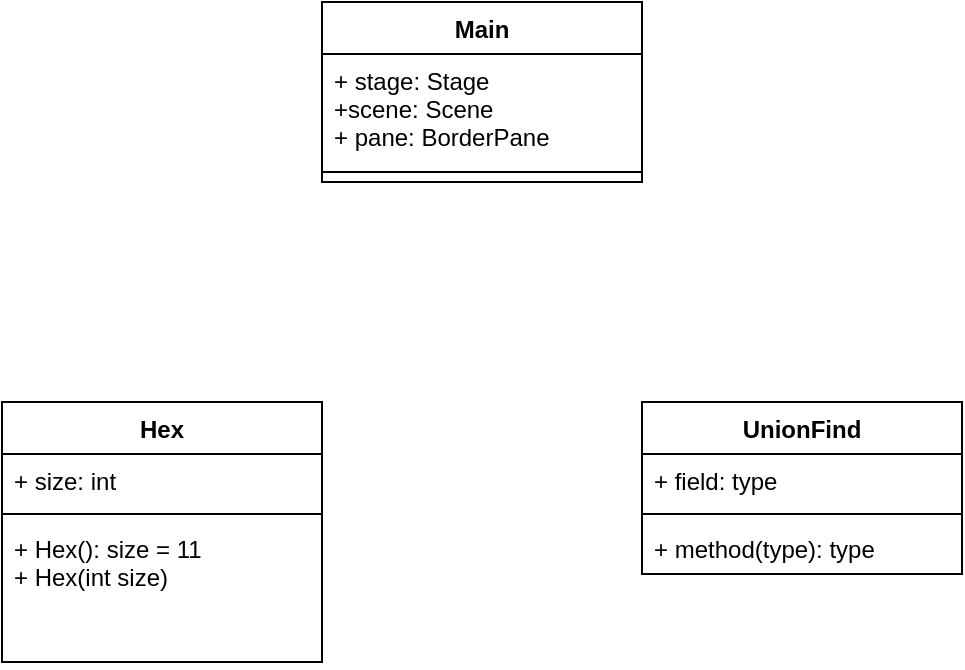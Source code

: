 <mxfile version="12.2.6" type="github" pages="1">
  <diagram id="h4rjjVrQEiTamb06ASox" name="Page-1">
    <mxGraphModel dx="1264" dy="575" grid="1" gridSize="10" guides="1" tooltips="1" connect="1" arrows="1" fold="1" page="1" pageScale="1" pageWidth="850" pageHeight="1100" math="0" shadow="0">
      <root>
        <mxCell id="0"/>
        <mxCell id="1" parent="0"/>
        <mxCell id="-1VhUEHTwLR25HVaB6Jy-1" value="Main" style="swimlane;fontStyle=1;align=center;verticalAlign=top;childLayout=stackLayout;horizontal=1;startSize=26;horizontalStack=0;resizeParent=1;resizeParentMax=0;resizeLast=0;collapsible=1;marginBottom=0;" vertex="1" parent="1">
          <mxGeometry x="280" y="320" width="160" height="90" as="geometry"/>
        </mxCell>
        <mxCell id="-1VhUEHTwLR25HVaB6Jy-2" value="+ stage: Stage&#xa;+scene: Scene&#xa;+ pane: BorderPane" style="text;strokeColor=none;fillColor=none;align=left;verticalAlign=top;spacingLeft=4;spacingRight=4;overflow=hidden;rotatable=0;points=[[0,0.5],[1,0.5]];portConstraint=eastwest;" vertex="1" parent="-1VhUEHTwLR25HVaB6Jy-1">
          <mxGeometry y="26" width="160" height="54" as="geometry"/>
        </mxCell>
        <mxCell id="-1VhUEHTwLR25HVaB6Jy-3" value="" style="line;strokeWidth=1;fillColor=none;align=left;verticalAlign=middle;spacingTop=-1;spacingLeft=3;spacingRight=3;rotatable=0;labelPosition=right;points=[];portConstraint=eastwest;" vertex="1" parent="-1VhUEHTwLR25HVaB6Jy-1">
          <mxGeometry y="80" width="160" height="10" as="geometry"/>
        </mxCell>
        <mxCell id="-1VhUEHTwLR25HVaB6Jy-5" value="UnionFind" style="swimlane;fontStyle=1;align=center;verticalAlign=top;childLayout=stackLayout;horizontal=1;startSize=26;horizontalStack=0;resizeParent=1;resizeParentMax=0;resizeLast=0;collapsible=1;marginBottom=0;" vertex="1" parent="1">
          <mxGeometry x="440" y="520" width="160" height="86" as="geometry"/>
        </mxCell>
        <mxCell id="-1VhUEHTwLR25HVaB6Jy-6" value="+ field: type" style="text;strokeColor=none;fillColor=none;align=left;verticalAlign=top;spacingLeft=4;spacingRight=4;overflow=hidden;rotatable=0;points=[[0,0.5],[1,0.5]];portConstraint=eastwest;" vertex="1" parent="-1VhUEHTwLR25HVaB6Jy-5">
          <mxGeometry y="26" width="160" height="26" as="geometry"/>
        </mxCell>
        <mxCell id="-1VhUEHTwLR25HVaB6Jy-7" value="" style="line;strokeWidth=1;fillColor=none;align=left;verticalAlign=middle;spacingTop=-1;spacingLeft=3;spacingRight=3;rotatable=0;labelPosition=right;points=[];portConstraint=eastwest;" vertex="1" parent="-1VhUEHTwLR25HVaB6Jy-5">
          <mxGeometry y="52" width="160" height="8" as="geometry"/>
        </mxCell>
        <mxCell id="-1VhUEHTwLR25HVaB6Jy-8" value="+ method(type): type" style="text;strokeColor=none;fillColor=none;align=left;verticalAlign=top;spacingLeft=4;spacingRight=4;overflow=hidden;rotatable=0;points=[[0,0.5],[1,0.5]];portConstraint=eastwest;" vertex="1" parent="-1VhUEHTwLR25HVaB6Jy-5">
          <mxGeometry y="60" width="160" height="26" as="geometry"/>
        </mxCell>
        <mxCell id="-1VhUEHTwLR25HVaB6Jy-9" value="Hex" style="swimlane;fontStyle=1;align=center;verticalAlign=top;childLayout=stackLayout;horizontal=1;startSize=26;horizontalStack=0;resizeParent=1;resizeParentMax=0;resizeLast=0;collapsible=1;marginBottom=0;" vertex="1" parent="1">
          <mxGeometry x="120" y="520" width="160" height="130" as="geometry"/>
        </mxCell>
        <mxCell id="-1VhUEHTwLR25HVaB6Jy-10" value="+ size: int" style="text;strokeColor=none;fillColor=none;align=left;verticalAlign=top;spacingLeft=4;spacingRight=4;overflow=hidden;rotatable=0;points=[[0,0.5],[1,0.5]];portConstraint=eastwest;" vertex="1" parent="-1VhUEHTwLR25HVaB6Jy-9">
          <mxGeometry y="26" width="160" height="26" as="geometry"/>
        </mxCell>
        <mxCell id="-1VhUEHTwLR25HVaB6Jy-11" value="" style="line;strokeWidth=1;fillColor=none;align=left;verticalAlign=middle;spacingTop=-1;spacingLeft=3;spacingRight=3;rotatable=0;labelPosition=right;points=[];portConstraint=eastwest;" vertex="1" parent="-1VhUEHTwLR25HVaB6Jy-9">
          <mxGeometry y="52" width="160" height="8" as="geometry"/>
        </mxCell>
        <mxCell id="-1VhUEHTwLR25HVaB6Jy-12" value="+ Hex(): size = 11&#xa;+ Hex(int size)" style="text;strokeColor=none;fillColor=none;align=left;verticalAlign=top;spacingLeft=4;spacingRight=4;overflow=hidden;rotatable=0;points=[[0,0.5],[1,0.5]];portConstraint=eastwest;" vertex="1" parent="-1VhUEHTwLR25HVaB6Jy-9">
          <mxGeometry y="60" width="160" height="70" as="geometry"/>
        </mxCell>
      </root>
    </mxGraphModel>
  </diagram>
</mxfile>

